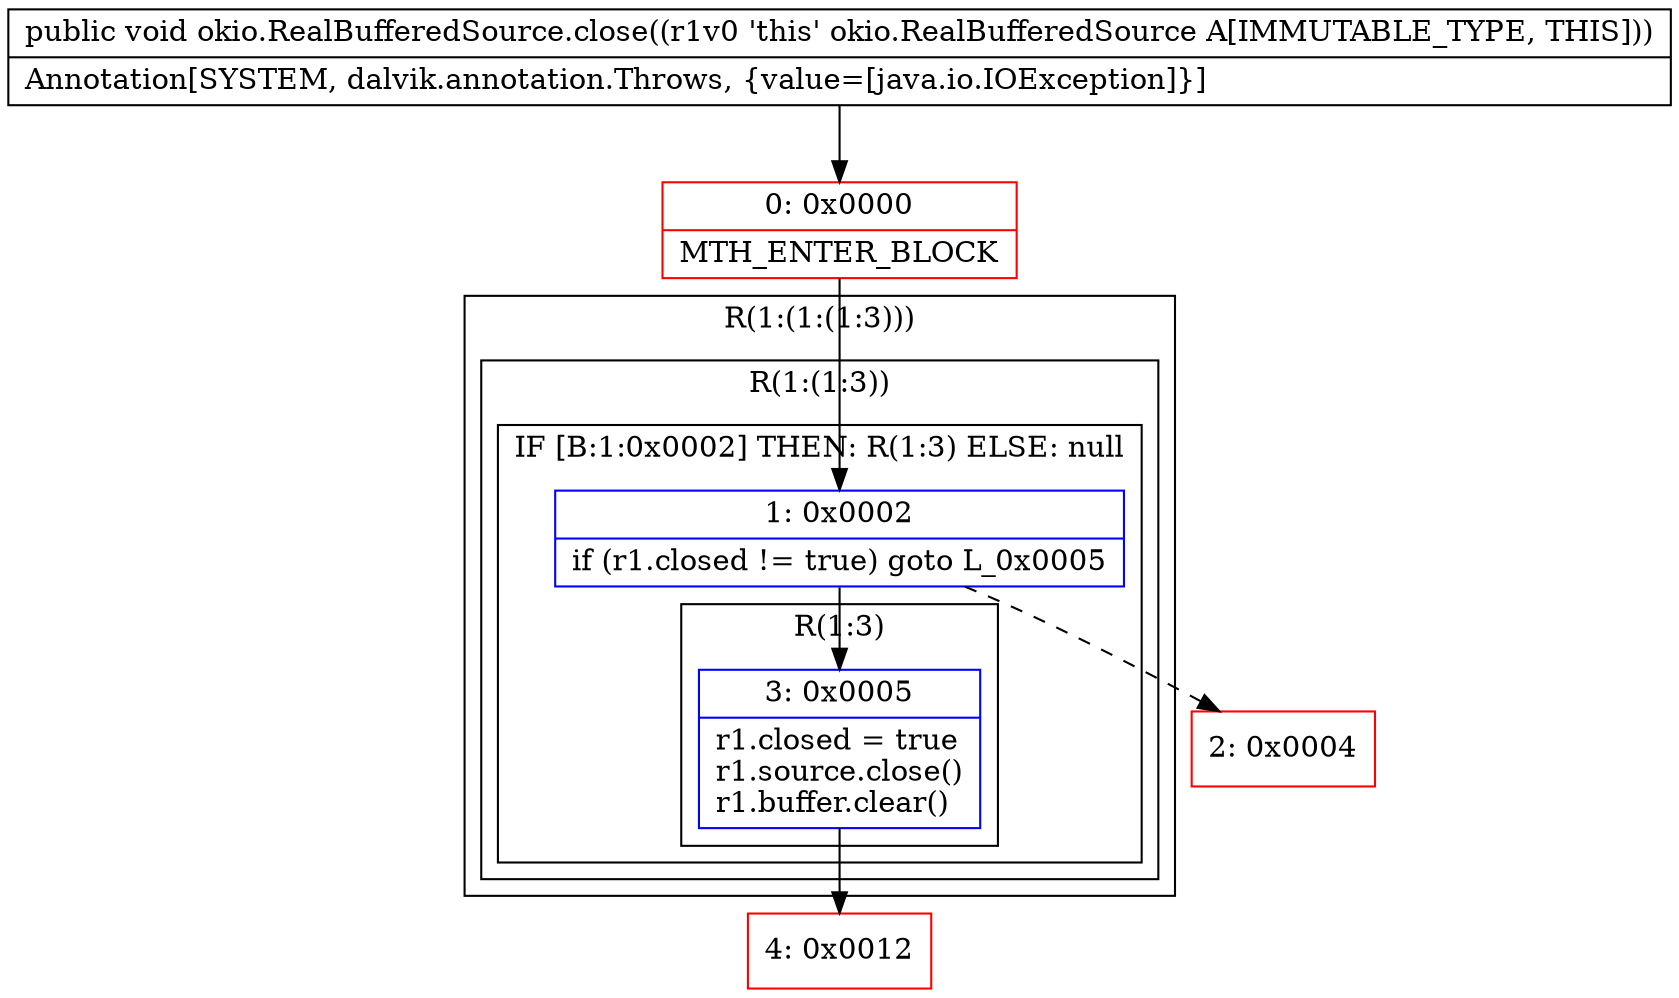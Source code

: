 digraph "CFG forokio.RealBufferedSource.close()V" {
subgraph cluster_Region_200251757 {
label = "R(1:(1:(1:3)))";
node [shape=record,color=blue];
subgraph cluster_Region_330855786 {
label = "R(1:(1:3))";
node [shape=record,color=blue];
subgraph cluster_IfRegion_1225806809 {
label = "IF [B:1:0x0002] THEN: R(1:3) ELSE: null";
node [shape=record,color=blue];
Node_1 [shape=record,label="{1\:\ 0x0002|if (r1.closed != true) goto L_0x0005\l}"];
subgraph cluster_Region_1036443870 {
label = "R(1:3)";
node [shape=record,color=blue];
Node_3 [shape=record,label="{3\:\ 0x0005|r1.closed = true\lr1.source.close()\lr1.buffer.clear()\l}"];
}
}
}
}
Node_0 [shape=record,color=red,label="{0\:\ 0x0000|MTH_ENTER_BLOCK\l}"];
Node_2 [shape=record,color=red,label="{2\:\ 0x0004}"];
Node_4 [shape=record,color=red,label="{4\:\ 0x0012}"];
MethodNode[shape=record,label="{public void okio.RealBufferedSource.close((r1v0 'this' okio.RealBufferedSource A[IMMUTABLE_TYPE, THIS]))  | Annotation[SYSTEM, dalvik.annotation.Throws, \{value=[java.io.IOException]\}]\l}"];
MethodNode -> Node_0;
Node_1 -> Node_2[style=dashed];
Node_1 -> Node_3;
Node_3 -> Node_4;
Node_0 -> Node_1;
}

